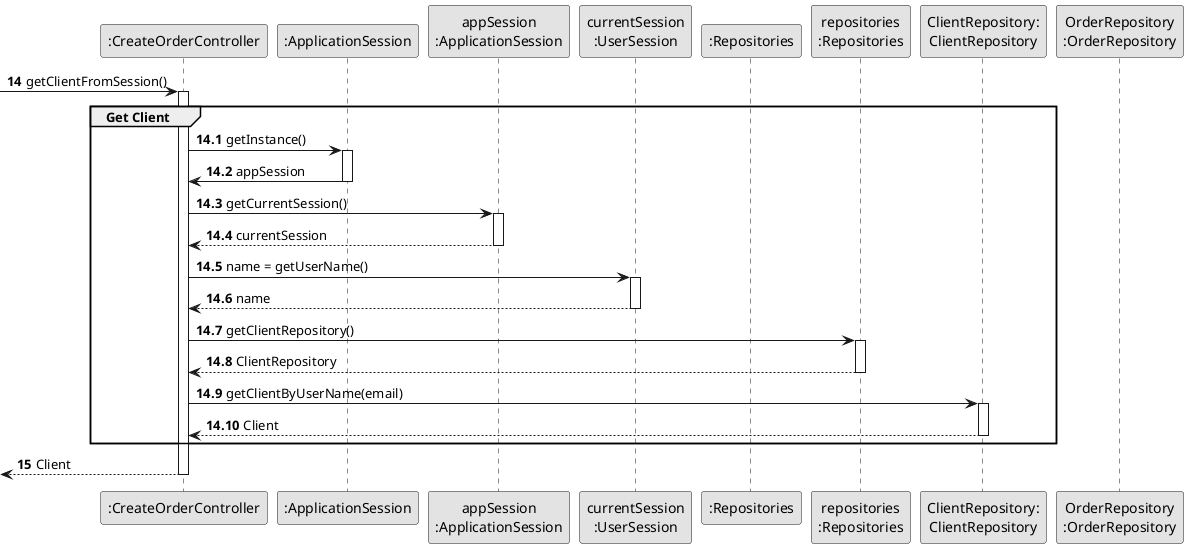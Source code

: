 @startuml
skinparam monochrome true
skinparam packageStyle rectangle
skinparam shadowing false



'hide footbox
participant ":CreateOrderController" as CTRL
participant ":ApplicationSession" as _APP
participant "appSession\n:ApplicationSession" as APP
participant "currentSession\n:UserSession" as SESSAO
participant ":Repositories" as RepositorySingleton
participant "repositories\n:Repositories" as PLAT
participant "ClientRepository:\nClientRepository" as ClientRepository
participant "OrderRepository\n:OrderRepository" as ORG

autonumber 14
-> CTRL : getClientFromSession()
autonumber 14.1
activate CTRL

    group Get Client
        CTRL -> _APP: getInstance()
        activate _APP
            _APP -> CTRL: appSession
        deactivate _APP

        CTRL -> APP: getCurrentSession()
        activate APP

            APP --> CTRL: currentSession
        deactivate APP

        CTRL -> SESSAO: name = getUserName()
        activate SESSAO

            SESSAO --> CTRL: name
        deactivate SESSAO

        CTRL -> PLAT: getClientRepository()
        activate PLAT

            PLAT --> CTRL: ClientRepository
        deactivate PLAT

        CTRL -> ClientRepository: getClientByUserName(email)
        activate ClientRepository


            ClientRepository --> CTRL : Client

        deactivate ClientRepository


    end
    autonumber 15
    <-- CTRL : Client
deactivate CTRL

@enduml